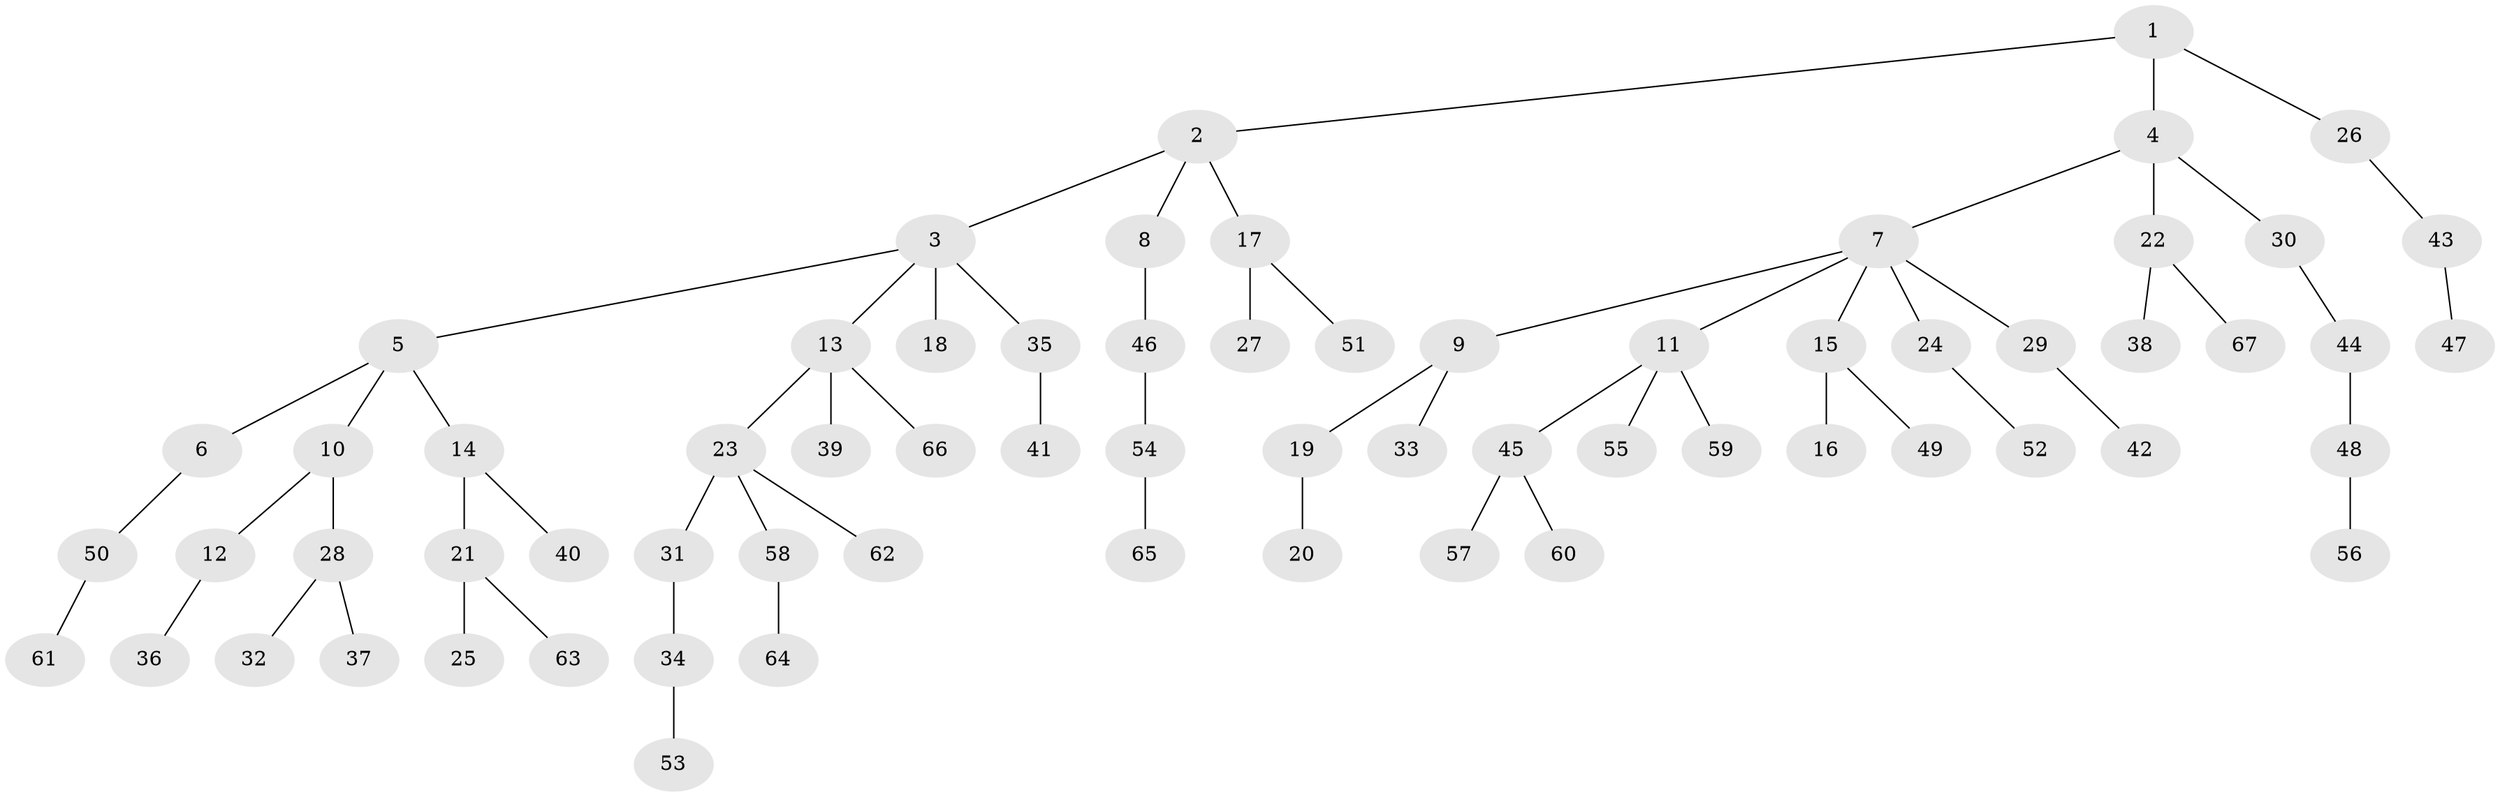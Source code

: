 // Generated by graph-tools (version 1.1) at 2025/11/02/27/25 16:11:27]
// undirected, 67 vertices, 66 edges
graph export_dot {
graph [start="1"]
  node [color=gray90,style=filled];
  1;
  2;
  3;
  4;
  5;
  6;
  7;
  8;
  9;
  10;
  11;
  12;
  13;
  14;
  15;
  16;
  17;
  18;
  19;
  20;
  21;
  22;
  23;
  24;
  25;
  26;
  27;
  28;
  29;
  30;
  31;
  32;
  33;
  34;
  35;
  36;
  37;
  38;
  39;
  40;
  41;
  42;
  43;
  44;
  45;
  46;
  47;
  48;
  49;
  50;
  51;
  52;
  53;
  54;
  55;
  56;
  57;
  58;
  59;
  60;
  61;
  62;
  63;
  64;
  65;
  66;
  67;
  1 -- 2;
  1 -- 4;
  1 -- 26;
  2 -- 3;
  2 -- 8;
  2 -- 17;
  3 -- 5;
  3 -- 13;
  3 -- 18;
  3 -- 35;
  4 -- 7;
  4 -- 22;
  4 -- 30;
  5 -- 6;
  5 -- 10;
  5 -- 14;
  6 -- 50;
  7 -- 9;
  7 -- 11;
  7 -- 15;
  7 -- 24;
  7 -- 29;
  8 -- 46;
  9 -- 19;
  9 -- 33;
  10 -- 12;
  10 -- 28;
  11 -- 45;
  11 -- 55;
  11 -- 59;
  12 -- 36;
  13 -- 23;
  13 -- 39;
  13 -- 66;
  14 -- 21;
  14 -- 40;
  15 -- 16;
  15 -- 49;
  17 -- 27;
  17 -- 51;
  19 -- 20;
  21 -- 25;
  21 -- 63;
  22 -- 38;
  22 -- 67;
  23 -- 31;
  23 -- 58;
  23 -- 62;
  24 -- 52;
  26 -- 43;
  28 -- 32;
  28 -- 37;
  29 -- 42;
  30 -- 44;
  31 -- 34;
  34 -- 53;
  35 -- 41;
  43 -- 47;
  44 -- 48;
  45 -- 57;
  45 -- 60;
  46 -- 54;
  48 -- 56;
  50 -- 61;
  54 -- 65;
  58 -- 64;
}
